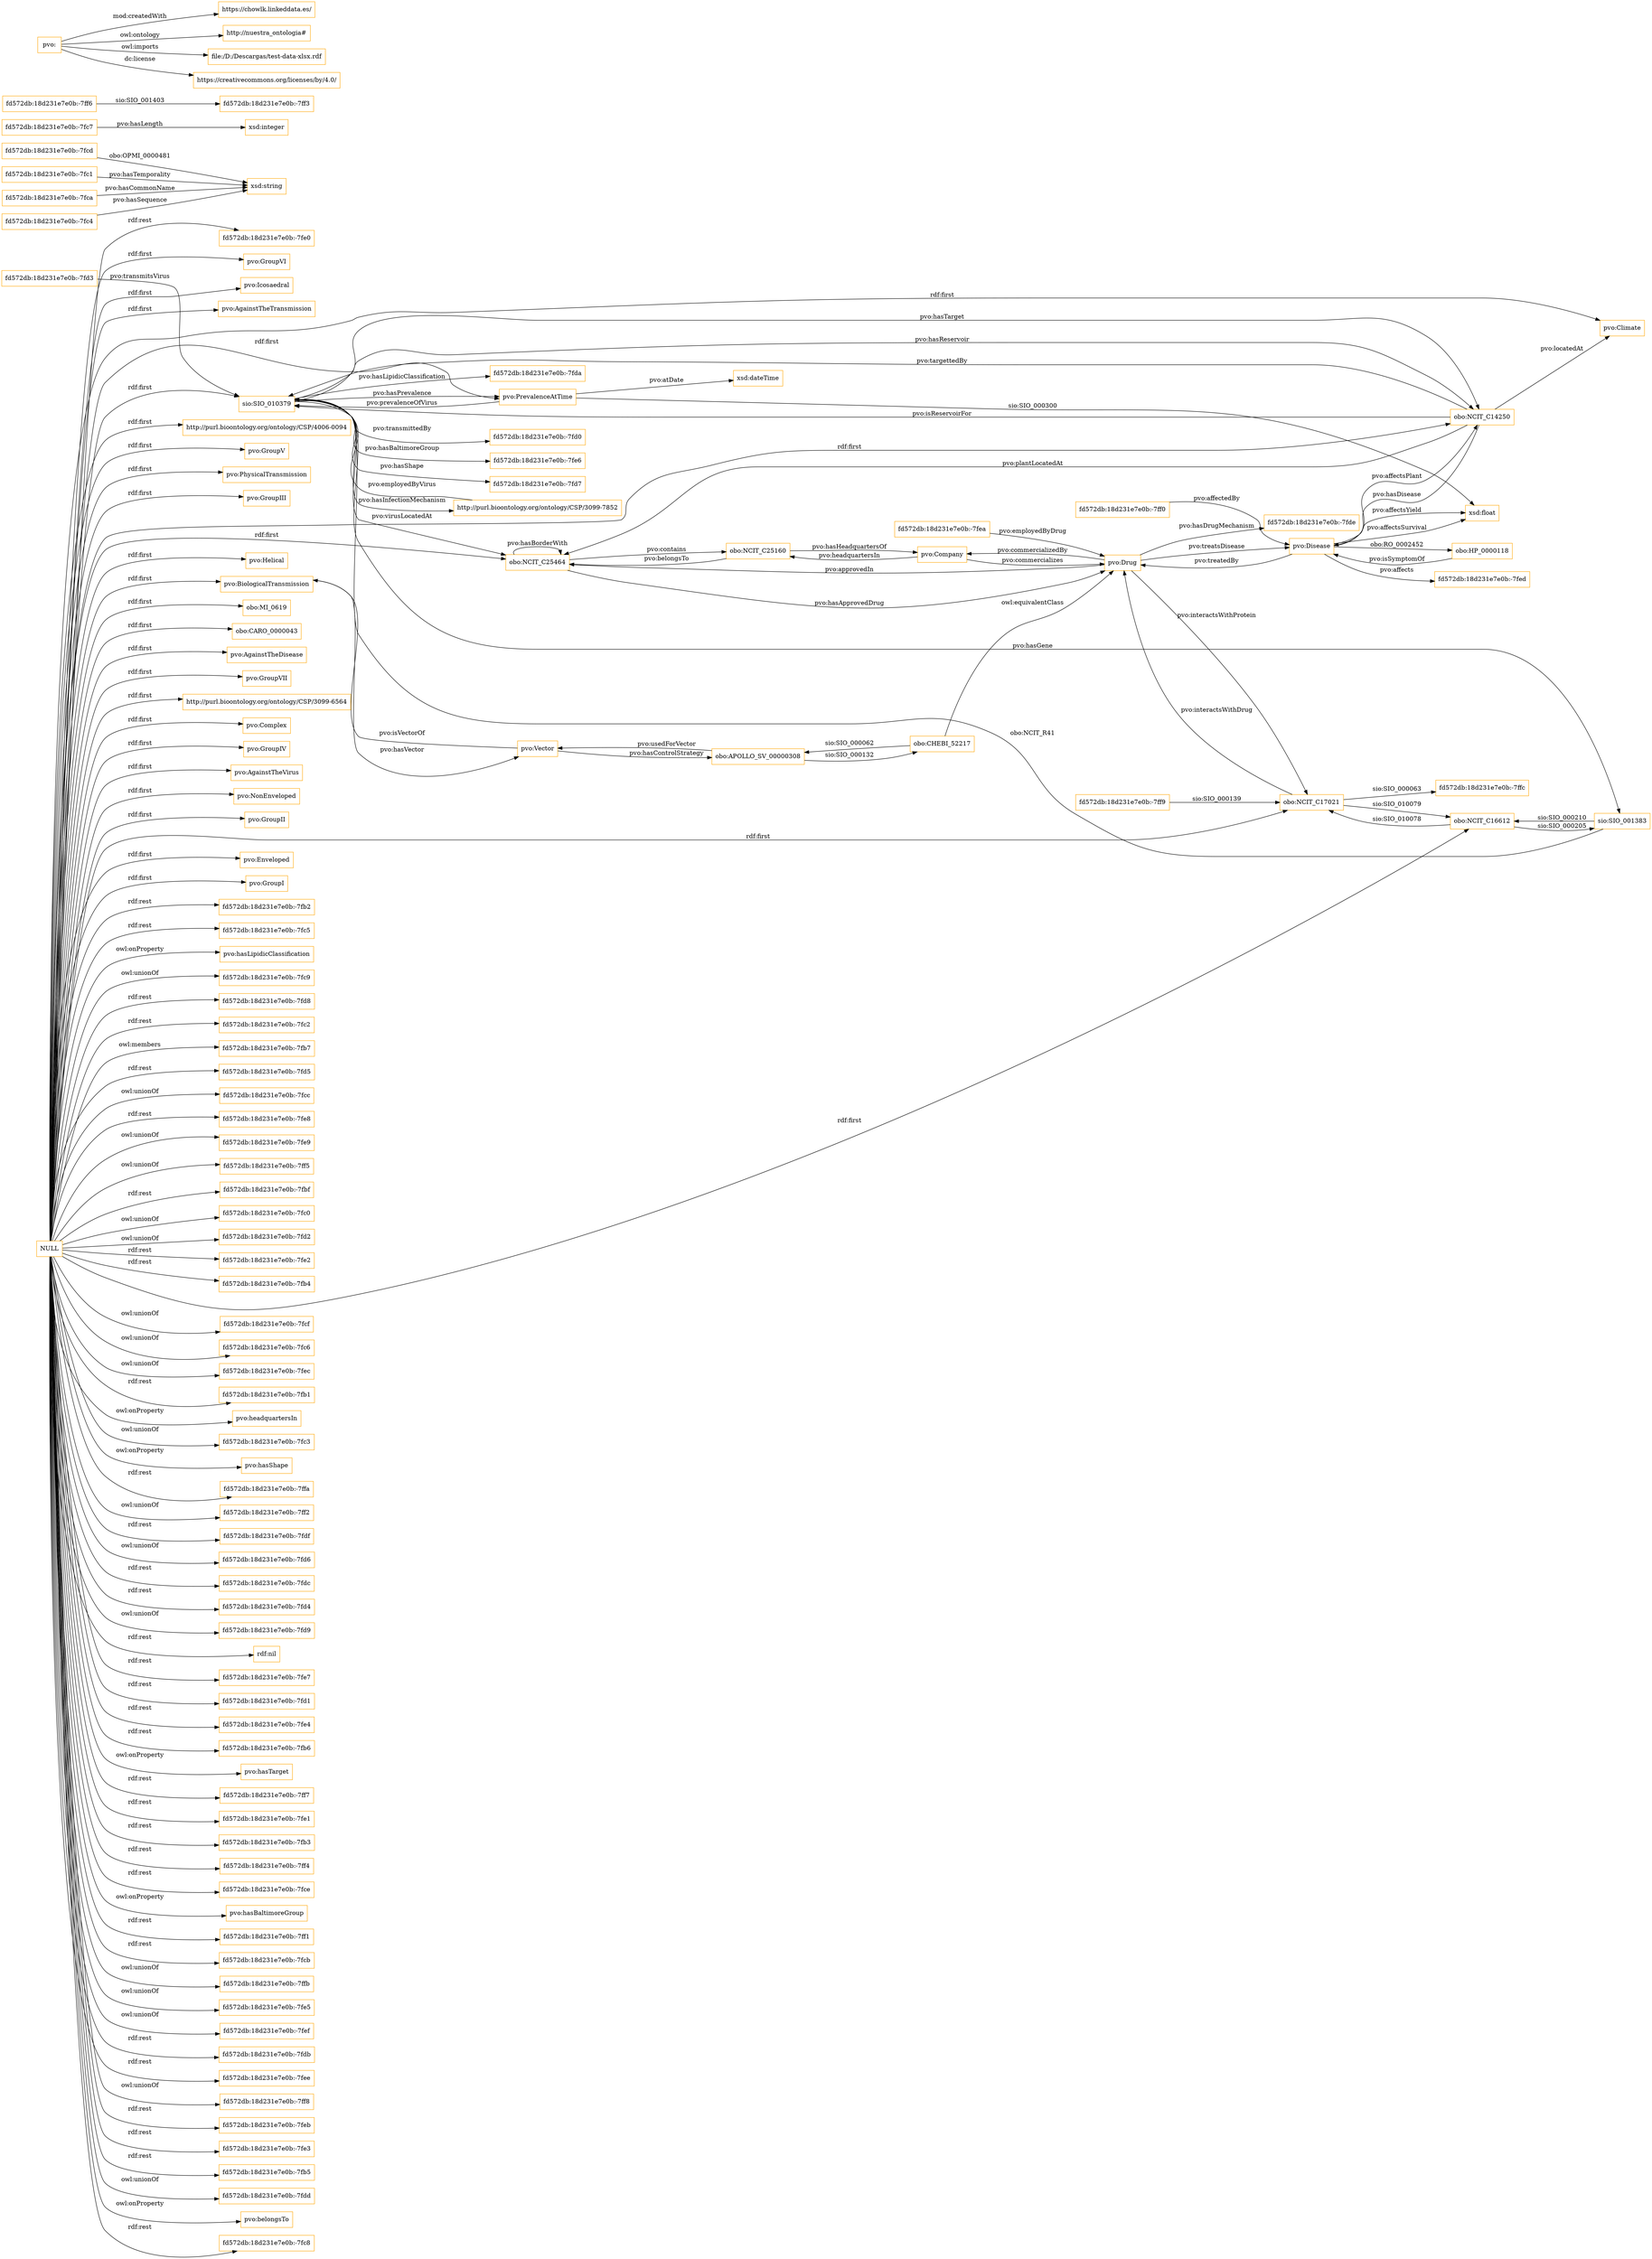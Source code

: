 digraph ar2dtool_diagram { 
rankdir=LR;
size="1501"
node [shape = rectangle, color="orange"]; "pvo:GroupVI" "fd572db:18d231e7e0b:-7fed" "pvo:Icosaedral" "pvo:Company" "obo:APOLLO_SV_00000308" "pvo:AgainstTheTransmission" "sio:SIO_010379" "fd572db:18d231e7e0b:-7fcd" "obo:NCIT_C16612" "http://purl.bioontology.org/ontology/CSP/4006-0094" "fd572db:18d231e7e0b:-7fc7" "pvo:GroupV" "pvo:PhysicalTransmission" "fd572db:18d231e7e0b:-7ff9" "pvo:Vector" "pvo:GroupIII" "pvo:BiologicalTransmission" "fd572db:18d231e7e0b:-7fc1" "obo:NCIT_C25160" "fd572db:18d231e7e0b:-7fea" "fd572db:18d231e7e0b:-7fda" "obo:NCIT_C25464" "fd572db:18d231e7e0b:-7fd3" "fd572db:18d231e7e0b:-7fde" "fd572db:18d231e7e0b:-7ff3" "obo:NCIT_C14250" "pvo:PrevalenceAtTime" "pvo:Helical" "fd572db:18d231e7e0b:-7fca" "obo:HP_0000118" "fd572db:18d231e7e0b:-7ffc" "pvo:Disease" "pvo:Climate" "obo:CHEBI_52217" "fd572db:18d231e7e0b:-7ff6" "fd572db:18d231e7e0b:-7fd0" "fd572db:18d231e7e0b:-7fe6" "obo:MI_0619" "fd572db:18d231e7e0b:-7fd7" "pvo:Drug" "fd572db:18d231e7e0b:-7ff0" "obo:CARO_0000043" "pvo:AgainstTheDisease" "pvo:GroupVII" "http://purl.bioontology.org/ontology/CSP/3099-6564" "pvo:Complex" "pvo:GroupIV" "pvo:AgainstTheVirus" "http://purl.bioontology.org/ontology/CSP/3099-7852" "pvo:NonEnveloped" "sio:SIO_001383" "pvo:GroupII" "obo:NCIT_C17021" "pvo:Enveloped" "pvo:GroupI" "fd572db:18d231e7e0b:-7fc4" ; /*classes style*/
	"obo:CHEBI_52217" -> "pvo:Drug" [ label = "owl:equivalentClass" ];
	"NULL" -> "pvo:NonEnveloped" [ label = "rdf:first" ];
	"NULL" -> "fd572db:18d231e7e0b:-7fb2" [ label = "rdf:rest" ];
	"NULL" -> "fd572db:18d231e7e0b:-7fc5" [ label = "rdf:rest" ];
	"NULL" -> "pvo:hasLipidicClassification" [ label = "owl:onProperty" ];
	"NULL" -> "fd572db:18d231e7e0b:-7fc9" [ label = "owl:unionOf" ];
	"NULL" -> "sio:SIO_010379" [ label = "rdf:first" ];
	"NULL" -> "pvo:GroupVII" [ label = "rdf:first" ];
	"NULL" -> "fd572db:18d231e7e0b:-7fd8" [ label = "rdf:rest" ];
	"NULL" -> "obo:CARO_0000043" [ label = "rdf:first" ];
	"NULL" -> "fd572db:18d231e7e0b:-7fc2" [ label = "rdf:rest" ];
	"NULL" -> "obo:NCIT_C16612" [ label = "rdf:first" ];
	"NULL" -> "pvo:AgainstTheDisease" [ label = "rdf:first" ];
	"NULL" -> "pvo:PhysicalTransmission" [ label = "rdf:first" ];
	"NULL" -> "fd572db:18d231e7e0b:-7fb7" [ label = "owl:members" ];
	"NULL" -> "fd572db:18d231e7e0b:-7fd5" [ label = "rdf:rest" ];
	"NULL" -> "pvo:Complex" [ label = "rdf:first" ];
	"NULL" -> "pvo:GroupIII" [ label = "rdf:first" ];
	"NULL" -> "fd572db:18d231e7e0b:-7fcc" [ label = "owl:unionOf" ];
	"NULL" -> "fd572db:18d231e7e0b:-7fe8" [ label = "rdf:rest" ];
	"NULL" -> "fd572db:18d231e7e0b:-7fe9" [ label = "owl:unionOf" ];
	"NULL" -> "obo:MI_0619" [ label = "rdf:first" ];
	"NULL" -> "http://purl.bioontology.org/ontology/CSP/3099-6564" [ label = "rdf:first" ];
	"NULL" -> "fd572db:18d231e7e0b:-7ff5" [ label = "owl:unionOf" ];
	"NULL" -> "fd572db:18d231e7e0b:-7fbf" [ label = "rdf:rest" ];
	"NULL" -> "fd572db:18d231e7e0b:-7fc0" [ label = "owl:unionOf" ];
	"NULL" -> "obo:NCIT_C25464" [ label = "rdf:first" ];
	"NULL" -> "fd572db:18d231e7e0b:-7fd2" [ label = "owl:unionOf" ];
	"NULL" -> "fd572db:18d231e7e0b:-7fe2" [ label = "rdf:rest" ];
	"NULL" -> "fd572db:18d231e7e0b:-7fb4" [ label = "rdf:rest" ];
	"NULL" -> "fd572db:18d231e7e0b:-7fcf" [ label = "owl:unionOf" ];
	"NULL" -> "fd572db:18d231e7e0b:-7fc6" [ label = "owl:unionOf" ];
	"NULL" -> "fd572db:18d231e7e0b:-7fec" [ label = "owl:unionOf" ];
	"NULL" -> "fd572db:18d231e7e0b:-7fb1" [ label = "rdf:rest" ];
	"NULL" -> "pvo:headquartersIn" [ label = "owl:onProperty" ];
	"NULL" -> "pvo:GroupV" [ label = "rdf:first" ];
	"NULL" -> "fd572db:18d231e7e0b:-7fc3" [ label = "owl:unionOf" ];
	"NULL" -> "pvo:hasShape" [ label = "owl:onProperty" ];
	"NULL" -> "fd572db:18d231e7e0b:-7ffa" [ label = "rdf:rest" ];
	"NULL" -> "obo:NCIT_C14250" [ label = "rdf:first" ];
	"NULL" -> "http://purl.bioontology.org/ontology/CSP/4006-0094" [ label = "rdf:first" ];
	"NULL" -> "fd572db:18d231e7e0b:-7ff2" [ label = "owl:unionOf" ];
	"NULL" -> "fd572db:18d231e7e0b:-7fdf" [ label = "rdf:rest" ];
	"NULL" -> "obo:NCIT_C17021" [ label = "rdf:first" ];
	"NULL" -> "fd572db:18d231e7e0b:-7fd6" [ label = "owl:unionOf" ];
	"NULL" -> "fd572db:18d231e7e0b:-7fdc" [ label = "rdf:rest" ];
	"NULL" -> "fd572db:18d231e7e0b:-7fd4" [ label = "rdf:rest" ];
	"NULL" -> "pvo:BiologicalTransmission" [ label = "rdf:first" ];
	"NULL" -> "fd572db:18d231e7e0b:-7fd9" [ label = "owl:unionOf" ];
	"NULL" -> "pvo:GroupI" [ label = "rdf:first" ];
	"NULL" -> "rdf:nil" [ label = "rdf:rest" ];
	"NULL" -> "fd572db:18d231e7e0b:-7fe7" [ label = "rdf:rest" ];
	"NULL" -> "pvo:Enveloped" [ label = "rdf:first" ];
	"NULL" -> "fd572db:18d231e7e0b:-7fd1" [ label = "rdf:rest" ];
	"NULL" -> "fd572db:18d231e7e0b:-7fe4" [ label = "rdf:rest" ];
	"NULL" -> "pvo:AgainstTheTransmission" [ label = "rdf:first" ];
	"NULL" -> "fd572db:18d231e7e0b:-7fb6" [ label = "rdf:rest" ];
	"NULL" -> "pvo:hasTarget" [ label = "owl:onProperty" ];
	"NULL" -> "fd572db:18d231e7e0b:-7ff7" [ label = "rdf:rest" ];
	"NULL" -> "pvo:PrevalenceAtTime" [ label = "rdf:first" ];
	"NULL" -> "fd572db:18d231e7e0b:-7fe1" [ label = "rdf:rest" ];
	"NULL" -> "fd572db:18d231e7e0b:-7fb3" [ label = "rdf:rest" ];
	"NULL" -> "fd572db:18d231e7e0b:-7ff4" [ label = "rdf:rest" ];
	"NULL" -> "fd572db:18d231e7e0b:-7fce" [ label = "rdf:rest" ];
	"NULL" -> "pvo:hasBaltimoreGroup" [ label = "owl:onProperty" ];
	"NULL" -> "pvo:GroupVI" [ label = "rdf:first" ];
	"NULL" -> "pvo:Climate" [ label = "rdf:first" ];
	"NULL" -> "fd572db:18d231e7e0b:-7ff1" [ label = "rdf:rest" ];
	"NULL" -> "fd572db:18d231e7e0b:-7fcb" [ label = "rdf:rest" ];
	"NULL" -> "fd572db:18d231e7e0b:-7ffb" [ label = "owl:unionOf" ];
	"NULL" -> "pvo:GroupII" [ label = "rdf:first" ];
	"NULL" -> "fd572db:18d231e7e0b:-7fe5" [ label = "owl:unionOf" ];
	"NULL" -> "pvo:Icosaedral" [ label = "rdf:first" ];
	"NULL" -> "fd572db:18d231e7e0b:-7fef" [ label = "owl:unionOf" ];
	"NULL" -> "fd572db:18d231e7e0b:-7fdb" [ label = "rdf:rest" ];
	"NULL" -> "fd572db:18d231e7e0b:-7fee" [ label = "rdf:rest" ];
	"NULL" -> "fd572db:18d231e7e0b:-7ff8" [ label = "owl:unionOf" ];
	"NULL" -> "pvo:Helical" [ label = "rdf:first" ];
	"NULL" -> "pvo:GroupIV" [ label = "rdf:first" ];
	"NULL" -> "fd572db:18d231e7e0b:-7feb" [ label = "rdf:rest" ];
	"NULL" -> "pvo:AgainstTheVirus" [ label = "rdf:first" ];
	"NULL" -> "fd572db:18d231e7e0b:-7fe3" [ label = "rdf:rest" ];
	"NULL" -> "fd572db:18d231e7e0b:-7fb5" [ label = "rdf:rest" ];
	"NULL" -> "fd572db:18d231e7e0b:-7fdd" [ label = "owl:unionOf" ];
	"NULL" -> "pvo:belongsTo" [ label = "owl:onProperty" ];
	"NULL" -> "fd572db:18d231e7e0b:-7fc8" [ label = "rdf:rest" ];
	"NULL" -> "fd572db:18d231e7e0b:-7fe0" [ label = "rdf:rest" ];
	"pvo:" -> "https://chowlk.linkeddata.es/" [ label = "mod:createdWith" ];
	"pvo:" -> "http://nuestra_ontologia#" [ label = "owl:ontology" ];
	"pvo:" -> "file:/D:/Descargas/test-data-xlsx.rdf" [ label = "owl:imports" ];
	"pvo:" -> "https://creativecommons.org/licenses/by/4.0/" [ label = "dc:license" ];
	"obo:NCIT_C25464" -> "obo:NCIT_C25464" [ label = "pvo:hasBorderWith" ];
	"obo:HP_0000118" -> "pvo:Disease" [ label = "pvo:isSymptomOf" ];
	"sio:SIO_010379" -> "http://purl.bioontology.org/ontology/CSP/3099-7852" [ label = "pvo:hasInfectionMechanism" ];
	"pvo:Disease" -> "obo:HP_0000118" [ label = "obo:RO_0002452" ];
	"sio:SIO_010379" -> "fd572db:18d231e7e0b:-7fda" [ label = "pvo:hasLipidicClassification" ];
	"pvo:Disease" -> "xsd:float" [ label = "pvo:affectsYield" ];
	"fd572db:18d231e7e0b:-7fc7" -> "xsd:integer" [ label = "pvo:hasLength" ];
	"http://purl.bioontology.org/ontology/CSP/3099-7852" -> "sio:SIO_010379" [ label = "pvo:employedByVirus" ];
	"fd572db:18d231e7e0b:-7ff6" -> "fd572db:18d231e7e0b:-7ff3" [ label = "sio:SIO_001403" ];
	"obo:NCIT_C14250" -> "pvo:Climate" [ label = "pvo:locatedAt" ];
	"sio:SIO_001383" -> "obo:NCIT_C16612" [ label = "sio:SIO_000210" ];
	"obo:APOLLO_SV_00000308" -> "obo:CHEBI_52217" [ label = "sio:SIO_000132" ];
	"pvo:Drug" -> "fd572db:18d231e7e0b:-7fde" [ label = "pvo:hasDrugMechanism" ];
	"fd572db:18d231e7e0b:-7fcd" -> "xsd:string" [ label = "obo:OPMI_0000481" ];
	"obo:NCIT_C17021" -> "pvo:Drug" [ label = "pvo:interactsWithDrug" ];
	"sio:SIO_010379" -> "pvo:PrevalenceAtTime" [ label = "pvo:hasPrevalence" ];
	"pvo:Disease" -> "obo:NCIT_C14250" [ label = "pvo:affectsPlant" ];
	"sio:SIO_010379" -> "obo:NCIT_C25464" [ label = "pvo:virusLocatedAt" ];
	"obo:NCIT_C25160" -> "pvo:Company" [ label = "pvo:hasHeadquartersOf" ];
	"fd572db:18d231e7e0b:-7fc1" -> "xsd:string" [ label = "pvo:hasTemporality" ];
	"pvo:Company" -> "obo:NCIT_C25160" [ label = "pvo:headquartersIn" ];
	"fd572db:18d231e7e0b:-7fca" -> "xsd:string" [ label = "pvo:hasCommonName" ];
	"fd572db:18d231e7e0b:-7fd3" -> "sio:SIO_010379" [ label = "pvo:transmitsVirus" ];
	"fd572db:18d231e7e0b:-7fc4" -> "xsd:string" [ label = "pvo:hasSequence" ];
	"obo:NCIT_C16612" -> "sio:SIO_001383" [ label = "sio:SIO_000205" ];
	"pvo:Drug" -> "pvo:Company" [ label = "pvo:commercializedBy" ];
	"obo:NCIT_C14250" -> "sio:SIO_010379" [ label = "pvo:isReservoirFor" ];
	"pvo:PrevalenceAtTime" -> "xsd:float" [ label = "sio:SIO_000300" ];
	"obo:NCIT_C14250" -> "sio:SIO_010379" [ label = "pvo:targettedBy" ];
	"obo:NCIT_C17021" -> "fd572db:18d231e7e0b:-7ffc" [ label = "sio:SIO_000063" ];
	"sio:SIO_010379" -> "obo:NCIT_C14250" [ label = "pvo:hasTarget" ];
	"obo:NCIT_C25160" -> "obo:NCIT_C25464" [ label = "pvo:belongsTo" ];
	"obo:CHEBI_52217" -> "obo:APOLLO_SV_00000308" [ label = "sio:SIO_000062" ];
	"sio:SIO_010379" -> "sio:SIO_001383" [ label = "pvo:hasGene" ];
	"obo:NCIT_C25464" -> "obo:NCIT_C25160" [ label = "pvo:contains" ];
	"obo:NCIT_C17021" -> "obo:NCIT_C16612" [ label = "sio:SIO_010079" ];
	"obo:NCIT_C16612" -> "obo:NCIT_C17021" [ label = "sio:SIO_010078" ];
	"sio:SIO_001383" -> "sio:SIO_010379" [ label = "obo:NCIT_R41" ];
	"obo:NCIT_C14250" -> "obo:NCIT_C25464" [ label = "pvo:plantLocatedAt" ];
	"pvo:Drug" -> "pvo:Disease" [ label = "pvo:treatsDisease" ];
	"obo:NCIT_C14250" -> "pvo:Disease" [ label = "pvo:hasDisease" ];
	"pvo:Vector" -> "obo:APOLLO_SV_00000308" [ label = "pvo:hasControlStrategy" ];
	"pvo:Drug" -> "obo:NCIT_C17021" [ label = "pvo:interactsWithProtein" ];
	"pvo:Disease" -> "xsd:float" [ label = "pvo:affectsSurvival" ];
	"fd572db:18d231e7e0b:-7ff9" -> "obo:NCIT_C17021" [ label = "sio:SIO_000139" ];
	"obo:APOLLO_SV_00000308" -> "pvo:Vector" [ label = "pvo:usedForVector" ];
	"fd572db:18d231e7e0b:-7fea" -> "pvo:Drug" [ label = "pvo:employedByDrug" ];
	"pvo:PrevalenceAtTime" -> "sio:SIO_010379" [ label = "pvo:prevalenceOfVirus" ];
	"obo:NCIT_C25464" -> "pvo:Drug" [ label = "pvo:hasApprovedDrug" ];
	"sio:SIO_010379" -> "fd572db:18d231e7e0b:-7fe6" [ label = "pvo:hasBaltimoreGroup" ];
	"pvo:PrevalenceAtTime" -> "xsd:dateTime" [ label = "pvo:atDate" ];
	"pvo:Disease" -> "pvo:Drug" [ label = "pvo:treatedBy" ];
	"sio:SIO_010379" -> "fd572db:18d231e7e0b:-7fd0" [ label = "pvo:transmittedBy" ];
	"fd572db:18d231e7e0b:-7ff0" -> "pvo:Disease" [ label = "pvo:affectedBy" ];
	"pvo:Disease" -> "fd572db:18d231e7e0b:-7fed" [ label = "pvo:affects" ];
	"pvo:BiologicalTransmission" -> "pvo:Vector" [ label = "pvo:hasVector" ];
	"sio:SIO_010379" -> "fd572db:18d231e7e0b:-7fd7" [ label = "pvo:hasShape" ];
	"sio:SIO_010379" -> "obo:NCIT_C14250" [ label = "pvo:hasReservoir" ];
	"pvo:Vector" -> "pvo:BiologicalTransmission" [ label = "pvo:isVectorOf" ];
	"pvo:Company" -> "pvo:Drug" [ label = "pvo:commercializes" ];
	"pvo:Drug" -> "obo:NCIT_C25464" [ label = "pvo:approvedIn" ];

}
